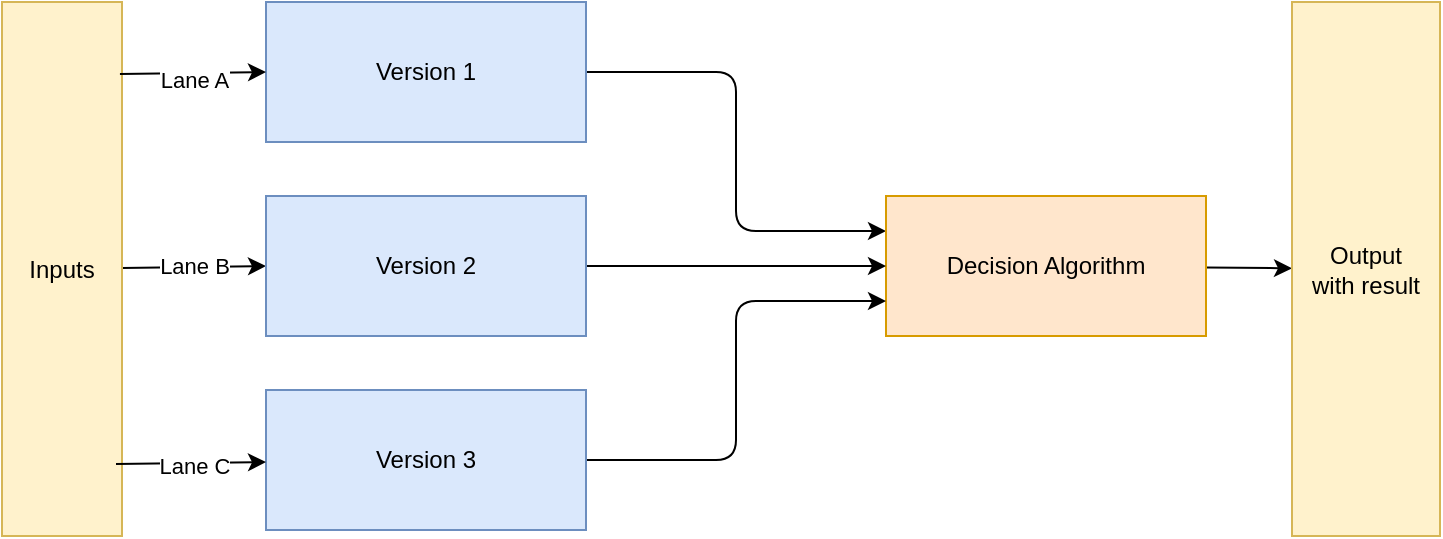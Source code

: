 <mxfile scale="3" border="0">
    <diagram id="LzTGRrPrDBO6Tm46XuKC" name="Page-1">
        <mxGraphModel dx="2003" dy="1139" grid="0" gridSize="10" guides="1" tooltips="1" connect="1" arrows="1" fold="1" page="0" pageScale="1" pageWidth="1600" pageHeight="1200" math="0" shadow="0">
            <root>
                <mxCell id="0"/>
                <mxCell id="1" parent="0"/>
                <mxCell id="41" value="" style="group" vertex="1" connectable="0" parent="1">
                    <mxGeometry x="-68" y="234" width="719" height="267" as="geometry"/>
                </mxCell>
                <mxCell id="25" style="edgeStyle=orthogonalEdgeStyle;html=1;exitX=1;exitY=0.5;exitDx=0;exitDy=0;entryX=0;entryY=0.25;entryDx=0;entryDy=0;" parent="41" source="6" target="15" edge="1">
                    <mxGeometry relative="1" as="geometry"/>
                </mxCell>
                <mxCell id="6" value="Version 1" style="rounded=0;whiteSpace=wrap;html=1;fillColor=#dae8fc;strokeColor=#6c8ebf;container=0;" parent="41" vertex="1">
                    <mxGeometry x="132" width="160" height="70" as="geometry"/>
                </mxCell>
                <mxCell id="37" style="edgeStyle=none;html=1;" parent="41" source="15" target="36" edge="1">
                    <mxGeometry relative="1" as="geometry"/>
                </mxCell>
                <mxCell id="15" value="Decision Algorithm" style="rounded=0;whiteSpace=wrap;html=1;fillColor=#ffe6cc;strokeColor=#d79b00;container=0;" parent="41" vertex="1">
                    <mxGeometry x="442" y="97" width="160" height="70" as="geometry"/>
                </mxCell>
                <mxCell id="24" style="edgeStyle=none;html=1;exitX=1;exitY=0.5;exitDx=0;exitDy=0;entryX=0;entryY=0.5;entryDx=0;entryDy=0;" parent="41" source="20" target="15" edge="1">
                    <mxGeometry relative="1" as="geometry"/>
                </mxCell>
                <mxCell id="33" style="edgeStyle=none;html=1;exitX=0;exitY=0.5;exitDx=0;exitDy=0;startArrow=classic;startFill=1;endArrow=none;endFill=0;" parent="41" source="20" target="30" edge="1">
                    <mxGeometry relative="1" as="geometry"/>
                </mxCell>
                <mxCell id="39" value="Lane B" style="edgeLabel;html=1;align=center;verticalAlign=middle;resizable=0;points=[];" parent="33" vertex="1" connectable="0">
                    <mxGeometry x="0.279" y="2" relative="1" as="geometry">
                        <mxPoint x="10" y="-3" as="offset"/>
                    </mxGeometry>
                </mxCell>
                <mxCell id="20" value="Version 2" style="rounded=0;whiteSpace=wrap;html=1;fillColor=#dae8fc;strokeColor=#6c8ebf;container=0;" parent="41" vertex="1">
                    <mxGeometry x="132" y="97" width="160" height="70" as="geometry"/>
                </mxCell>
                <mxCell id="26" style="edgeStyle=orthogonalEdgeStyle;html=1;exitX=1;exitY=0.5;exitDx=0;exitDy=0;entryX=0;entryY=0.75;entryDx=0;entryDy=0;" parent="41" source="21" target="15" edge="1">
                    <mxGeometry relative="1" as="geometry"/>
                </mxCell>
                <mxCell id="21" value="Version 3" style="rounded=0;whiteSpace=wrap;html=1;fillColor=#dae8fc;strokeColor=#6c8ebf;container=0;" parent="41" vertex="1">
                    <mxGeometry x="132" y="194" width="160" height="70" as="geometry"/>
                </mxCell>
                <mxCell id="30" value="Inputs" style="rounded=0;whiteSpace=wrap;html=1;fillColor=#fff2cc;strokeColor=#d6b656;container=0;" parent="41" vertex="1">
                    <mxGeometry width="60" height="267" as="geometry"/>
                </mxCell>
                <mxCell id="32" style="edgeStyle=none;html=1;exitX=0;exitY=0.5;exitDx=0;exitDy=0;startArrow=classic;startFill=1;endArrow=none;endFill=0;entryX=0.983;entryY=0.135;entryDx=0;entryDy=0;entryPerimeter=0;" parent="41" source="6" target="30" edge="1">
                    <mxGeometry relative="1" as="geometry">
                        <mxPoint x="86" y="36" as="targetPoint"/>
                    </mxGeometry>
                </mxCell>
                <mxCell id="38" value="Lane A" style="edgeLabel;html=1;align=center;verticalAlign=middle;resizable=0;points=[];" parent="32" vertex="1" connectable="0">
                    <mxGeometry x="-0.04" y="3" relative="1" as="geometry">
                        <mxPoint x="-1" as="offset"/>
                    </mxGeometry>
                </mxCell>
                <mxCell id="35" style="edgeStyle=none;html=1;startArrow=classic;startFill=1;endArrow=none;endFill=0;entryX=0.95;entryY=0.865;entryDx=0;entryDy=0;entryPerimeter=0;" parent="41" source="21" target="30" edge="1">
                    <mxGeometry relative="1" as="geometry">
                        <mxPoint x="86" y="228" as="targetPoint"/>
                    </mxGeometry>
                </mxCell>
                <mxCell id="40" value="Lane C" style="edgeLabel;html=1;align=center;verticalAlign=middle;resizable=0;points=[];" parent="35" vertex="1" connectable="0">
                    <mxGeometry x="0.174" y="1" relative="1" as="geometry">
                        <mxPoint x="8" as="offset"/>
                    </mxGeometry>
                </mxCell>
                <mxCell id="36" value="Output&lt;div&gt;with result&lt;/div&gt;" style="rounded=0;whiteSpace=wrap;html=1;fillColor=#fff2cc;strokeColor=#d6b656;container=0;" parent="41" vertex="1">
                    <mxGeometry x="645" width="74" height="267" as="geometry"/>
                </mxCell>
            </root>
        </mxGraphModel>
    </diagram>
</mxfile>